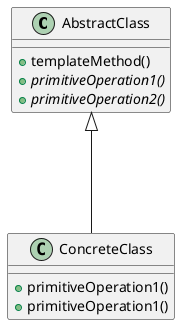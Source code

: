 @startuml

abstract class AbstractClass
class ConcreteClass

class AbstractClass{
+templateMethod()
+{abstract} primitiveOperation1()
+{abstract} primitiveOperation2()
}

class ConcreteClass{
+primitiveOperation1()
+primitiveOperation1()
}
AbstractClass <|--- ConcreteClass

@enduml